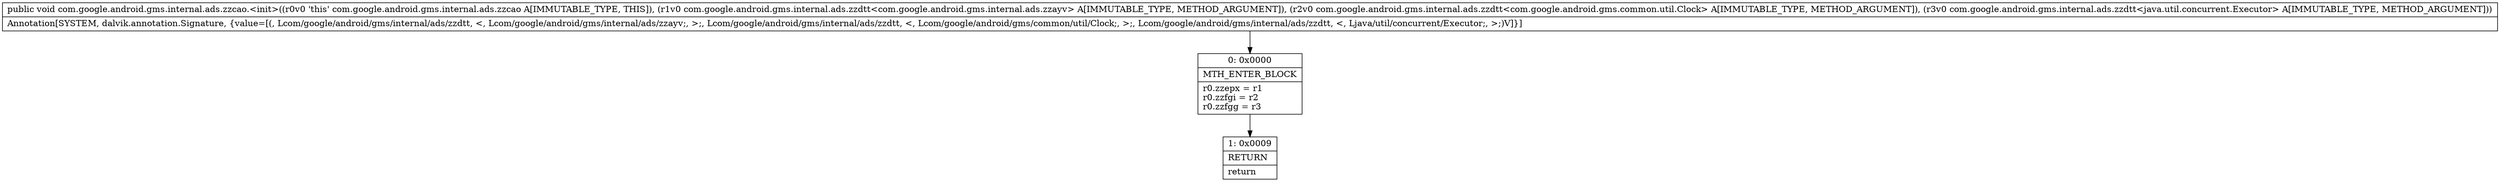 digraph "CFG forcom.google.android.gms.internal.ads.zzcao.\<init\>(Lcom\/google\/android\/gms\/internal\/ads\/zzdtt;Lcom\/google\/android\/gms\/internal\/ads\/zzdtt;Lcom\/google\/android\/gms\/internal\/ads\/zzdtt;)V" {
Node_0 [shape=record,label="{0\:\ 0x0000|MTH_ENTER_BLOCK\l|r0.zzepx = r1\lr0.zzfgi = r2\lr0.zzfgg = r3\l}"];
Node_1 [shape=record,label="{1\:\ 0x0009|RETURN\l|return\l}"];
MethodNode[shape=record,label="{public void com.google.android.gms.internal.ads.zzcao.\<init\>((r0v0 'this' com.google.android.gms.internal.ads.zzcao A[IMMUTABLE_TYPE, THIS]), (r1v0 com.google.android.gms.internal.ads.zzdtt\<com.google.android.gms.internal.ads.zzayv\> A[IMMUTABLE_TYPE, METHOD_ARGUMENT]), (r2v0 com.google.android.gms.internal.ads.zzdtt\<com.google.android.gms.common.util.Clock\> A[IMMUTABLE_TYPE, METHOD_ARGUMENT]), (r3v0 com.google.android.gms.internal.ads.zzdtt\<java.util.concurrent.Executor\> A[IMMUTABLE_TYPE, METHOD_ARGUMENT]))  | Annotation[SYSTEM, dalvik.annotation.Signature, \{value=[(, Lcom\/google\/android\/gms\/internal\/ads\/zzdtt, \<, Lcom\/google\/android\/gms\/internal\/ads\/zzayv;, \>;, Lcom\/google\/android\/gms\/internal\/ads\/zzdtt, \<, Lcom\/google\/android\/gms\/common\/util\/Clock;, \>;, Lcom\/google\/android\/gms\/internal\/ads\/zzdtt, \<, Ljava\/util\/concurrent\/Executor;, \>;)V]\}]\l}"];
MethodNode -> Node_0;
Node_0 -> Node_1;
}

